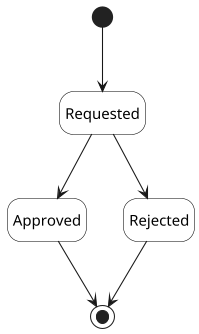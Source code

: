 @startuml

scale 200 width
hide empty description

skinparam state {
    BackgroundColor White
    BorderColor Black
}

[*] --> Requested
Requested --> Approved
Requested --> Rejected
Approved --> [*]
Rejected --> [*]

@enduml
